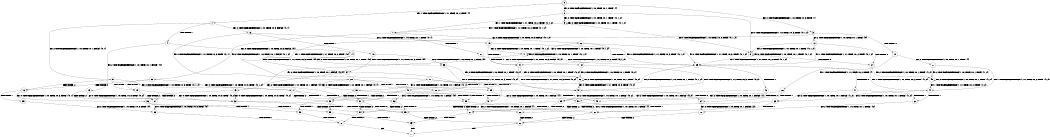 digraph BCG {
size = "7, 10.5";
center = TRUE;
node [shape = circle];
0 [peripheries = 2];
0 -> 1 [label = "EX !1 !ATOMIC_EXCH_BRANCH (1, +1, TRUE, +0, 2, TRUE) !{}"];
0 -> 2 [label = "EX !2 !ATOMIC_EXCH_BRANCH (1, +0, TRUE, +0, 1, TRUE) !{}"];
0 -> 3 [label = "EX !0 !ATOMIC_EXCH_BRANCH (1, +0, TRUE, +0, 3, TRUE) !{}"];
1 -> 4 [label = "TERMINATE !1"];
1 -> 5 [label = "EX !2 !ATOMIC_EXCH_BRANCH (1, +0, TRUE, +0, 1, FALSE) !{0, 1}"];
1 -> 6 [label = "EX !0 !ATOMIC_EXCH_BRANCH (1, +0, TRUE, +0, 3, FALSE) !{0, 1}"];
2 -> 7 [label = "EX !1 !ATOMIC_EXCH_BRANCH (1, +1, TRUE, +0, 2, TRUE) !{0, 1, 2}"];
2 -> 8 [label = "EX !0 !ATOMIC_EXCH_BRANCH (1, +0, TRUE, +0, 3, TRUE) !{0, 1, 2}"];
2 -> 9 [label = "EX !2 !ATOMIC_EXCH_BRANCH (1, +0, TRUE, +0, 1, TRUE) !{0, 1, 2}"];
3 -> 10 [label = "TERMINATE !0"];
3 -> 11 [label = "EX !1 !ATOMIC_EXCH_BRANCH (1, +1, TRUE, +0, 2, TRUE) !{0}"];
3 -> 12 [label = "EX !2 !ATOMIC_EXCH_BRANCH (1, +0, TRUE, +0, 1, TRUE) !{0}"];
4 -> 13 [label = "EX !2 !ATOMIC_EXCH_BRANCH (1, +0, TRUE, +0, 1, FALSE) !{0}"];
4 -> 14 [label = "EX !0 !ATOMIC_EXCH_BRANCH (1, +0, TRUE, +0, 3, FALSE) !{0}"];
5 -> 15 [label = "TERMINATE !1"];
5 -> 16 [label = "TERMINATE !2"];
5 -> 17 [label = "EX !0 !ATOMIC_EXCH_BRANCH (1, +0, TRUE, +0, 3, TRUE) !{0, 1, 2}"];
6 -> 18 [label = "TERMINATE !1"];
6 -> 19 [label = "EX !2 !ATOMIC_EXCH_BRANCH (1, +0, TRUE, +0, 1, TRUE) !{0, 1}"];
6 -> 20 [label = "EX !0 !ATOMIC_EXCH_BRANCH (1, +1, TRUE, +0, 3, TRUE) !{0, 1}"];
7 -> 21 [label = "TERMINATE !1"];
7 -> 22 [label = "EX !0 !ATOMIC_EXCH_BRANCH (1, +0, TRUE, +0, 3, FALSE) !{0, 1, 2}"];
7 -> 23 [label = "EX !2 !ATOMIC_EXCH_BRANCH (1, +0, TRUE, +0, 1, FALSE) !{0, 1, 2}"];
8 -> 24 [label = "TERMINATE !0"];
8 -> 25 [label = "EX !1 !ATOMIC_EXCH_BRANCH (1, +1, TRUE, +0, 2, TRUE) !{0, 1, 2}"];
8 -> 8 [label = "EX !2 !ATOMIC_EXCH_BRANCH (1, +0, TRUE, +0, 1, TRUE) !{0, 1, 2}"];
9 -> 7 [label = "EX !1 !ATOMIC_EXCH_BRANCH (1, +1, TRUE, +0, 2, TRUE) !{0, 1, 2}"];
9 -> 8 [label = "EX !0 !ATOMIC_EXCH_BRANCH (1, +0, TRUE, +0, 3, TRUE) !{0, 1, 2}"];
9 -> 9 [label = "EX !2 !ATOMIC_EXCH_BRANCH (1, +0, TRUE, +0, 1, TRUE) !{0, 1, 2}"];
10 -> 26 [label = "EX !1 !ATOMIC_EXCH_BRANCH (1, +1, TRUE, +0, 2, TRUE) !{}"];
10 -> 27 [label = "EX !2 !ATOMIC_EXCH_BRANCH (1, +0, TRUE, +0, 1, TRUE) !{}"];
11 -> 28 [label = "TERMINATE !1"];
11 -> 29 [label = "TERMINATE !0"];
11 -> 30 [label = "EX !2 !ATOMIC_EXCH_BRANCH (1, +0, TRUE, +0, 1, FALSE) !{0, 1}"];
12 -> 24 [label = "TERMINATE !0"];
12 -> 25 [label = "EX !1 !ATOMIC_EXCH_BRANCH (1, +1, TRUE, +0, 2, TRUE) !{0, 1, 2}"];
12 -> 8 [label = "EX !2 !ATOMIC_EXCH_BRANCH (1, +0, TRUE, +0, 1, TRUE) !{0, 1, 2}"];
13 -> 31 [label = "TERMINATE !2"];
13 -> 32 [label = "EX !0 !ATOMIC_EXCH_BRANCH (1, +0, TRUE, +0, 3, TRUE) !{0, 2}"];
14 -> 33 [label = "EX !2 !ATOMIC_EXCH_BRANCH (1, +0, TRUE, +0, 1, TRUE) !{0}"];
14 -> 34 [label = "EX !0 !ATOMIC_EXCH_BRANCH (1, +1, TRUE, +0, 3, TRUE) !{0}"];
15 -> 31 [label = "TERMINATE !2"];
15 -> 32 [label = "EX !0 !ATOMIC_EXCH_BRANCH (1, +0, TRUE, +0, 3, TRUE) !{0, 2}"];
16 -> 35 [label = "TERMINATE !1"];
16 -> 36 [label = "EX !0 !ATOMIC_EXCH_BRANCH (1, +0, TRUE, +0, 3, TRUE) !{0, 1}"];
17 -> 37 [label = "TERMINATE !1"];
17 -> 38 [label = "TERMINATE !2"];
17 -> 39 [label = "TERMINATE !0"];
18 -> 33 [label = "EX !2 !ATOMIC_EXCH_BRANCH (1, +0, TRUE, +0, 1, TRUE) !{0}"];
18 -> 34 [label = "EX !0 !ATOMIC_EXCH_BRANCH (1, +1, TRUE, +0, 3, TRUE) !{0}"];
19 -> 40 [label = "TERMINATE !1"];
19 -> 41 [label = "EX !2 !ATOMIC_EXCH_BRANCH (1, +0, TRUE, +0, 1, TRUE) !{0, 1, 2}"];
19 -> 25 [label = "EX !0 !ATOMIC_EXCH_BRANCH (1, +1, TRUE, +0, 3, TRUE) !{0, 1, 2}"];
20 -> 28 [label = "TERMINATE !1"];
20 -> 29 [label = "TERMINATE !0"];
20 -> 30 [label = "EX !2 !ATOMIC_EXCH_BRANCH (1, +0, TRUE, +0, 1, FALSE) !{0, 1}"];
21 -> 42 [label = "EX !0 !ATOMIC_EXCH_BRANCH (1, +0, TRUE, +0, 3, FALSE) !{0, 2}"];
21 -> 43 [label = "EX !2 !ATOMIC_EXCH_BRANCH (1, +0, TRUE, +0, 1, FALSE) !{0, 2}"];
22 -> 40 [label = "TERMINATE !1"];
22 -> 41 [label = "EX !2 !ATOMIC_EXCH_BRANCH (1, +0, TRUE, +0, 1, TRUE) !{0, 1, 2}"];
22 -> 25 [label = "EX !0 !ATOMIC_EXCH_BRANCH (1, +1, TRUE, +0, 3, TRUE) !{0, 1, 2}"];
23 -> 15 [label = "TERMINATE !1"];
23 -> 16 [label = "TERMINATE !2"];
23 -> 17 [label = "EX !0 !ATOMIC_EXCH_BRANCH (1, +0, TRUE, +0, 3, TRUE) !{0, 1, 2}"];
24 -> 44 [label = "EX !1 !ATOMIC_EXCH_BRANCH (1, +1, TRUE, +0, 2, TRUE) !{1, 2}"];
24 -> 45 [label = "EX !2 !ATOMIC_EXCH_BRANCH (1, +0, TRUE, +0, 1, TRUE) !{1, 2}"];
25 -> 46 [label = "TERMINATE !1"];
25 -> 47 [label = "TERMINATE !0"];
25 -> 48 [label = "EX !2 !ATOMIC_EXCH_BRANCH (1, +0, TRUE, +0, 1, FALSE) !{0, 1, 2}"];
26 -> 49 [label = "TERMINATE !1"];
26 -> 50 [label = "EX !2 !ATOMIC_EXCH_BRANCH (1, +0, TRUE, +0, 1, FALSE) !{1}"];
27 -> 44 [label = "EX !1 !ATOMIC_EXCH_BRANCH (1, +1, TRUE, +0, 2, TRUE) !{1, 2}"];
27 -> 45 [label = "EX !2 !ATOMIC_EXCH_BRANCH (1, +0, TRUE, +0, 1, TRUE) !{1, 2}"];
28 -> 51 [label = "TERMINATE !0"];
28 -> 52 [label = "EX !2 !ATOMIC_EXCH_BRANCH (1, +0, TRUE, +0, 1, FALSE) !{0}"];
29 -> 49 [label = "TERMINATE !1"];
29 -> 50 [label = "EX !2 !ATOMIC_EXCH_BRANCH (1, +0, TRUE, +0, 1, FALSE) !{1}"];
30 -> 37 [label = "TERMINATE !1"];
30 -> 38 [label = "TERMINATE !2"];
30 -> 39 [label = "TERMINATE !0"];
31 -> 53 [label = "EX !0 !ATOMIC_EXCH_BRANCH (1, +0, TRUE, +0, 3, TRUE) !{0}"];
32 -> 54 [label = "TERMINATE !2"];
32 -> 55 [label = "TERMINATE !0"];
33 -> 56 [label = "EX !2 !ATOMIC_EXCH_BRANCH (1, +0, TRUE, +0, 1, TRUE) !{0, 2}"];
33 -> 57 [label = "EX !0 !ATOMIC_EXCH_BRANCH (1, +1, TRUE, +0, 3, TRUE) !{0, 2}"];
34 -> 51 [label = "TERMINATE !0"];
34 -> 52 [label = "EX !2 !ATOMIC_EXCH_BRANCH (1, +0, TRUE, +0, 1, FALSE) !{0}"];
35 -> 53 [label = "EX !0 !ATOMIC_EXCH_BRANCH (1, +0, TRUE, +0, 3, TRUE) !{0}"];
36 -> 58 [label = "TERMINATE !1"];
36 -> 59 [label = "TERMINATE !0"];
37 -> 54 [label = "TERMINATE !2"];
37 -> 55 [label = "TERMINATE !0"];
38 -> 58 [label = "TERMINATE !1"];
38 -> 59 [label = "TERMINATE !0"];
39 -> 60 [label = "TERMINATE !1"];
39 -> 61 [label = "TERMINATE !2"];
40 -> 56 [label = "EX !2 !ATOMIC_EXCH_BRANCH (1, +0, TRUE, +0, 1, TRUE) !{0, 2}"];
40 -> 57 [label = "EX !0 !ATOMIC_EXCH_BRANCH (1, +1, TRUE, +0, 3, TRUE) !{0, 2}"];
41 -> 40 [label = "TERMINATE !1"];
41 -> 41 [label = "EX !2 !ATOMIC_EXCH_BRANCH (1, +0, TRUE, +0, 1, TRUE) !{0, 1, 2}"];
41 -> 25 [label = "EX !0 !ATOMIC_EXCH_BRANCH (1, +1, TRUE, +0, 3, TRUE) !{0, 1, 2}"];
42 -> 56 [label = "EX !2 !ATOMIC_EXCH_BRANCH (1, +0, TRUE, +0, 1, TRUE) !{0, 2}"];
42 -> 57 [label = "EX !0 !ATOMIC_EXCH_BRANCH (1, +1, TRUE, +0, 3, TRUE) !{0, 2}"];
43 -> 31 [label = "TERMINATE !2"];
43 -> 32 [label = "EX !0 !ATOMIC_EXCH_BRANCH (1, +0, TRUE, +0, 3, TRUE) !{0, 2}"];
44 -> 62 [label = "TERMINATE !1"];
44 -> 63 [label = "EX !2 !ATOMIC_EXCH_BRANCH (1, +0, TRUE, +0, 1, FALSE) !{1, 2}"];
45 -> 44 [label = "EX !1 !ATOMIC_EXCH_BRANCH (1, +1, TRUE, +0, 2, TRUE) !{1, 2}"];
45 -> 45 [label = "EX !2 !ATOMIC_EXCH_BRANCH (1, +0, TRUE, +0, 1, TRUE) !{1, 2}"];
46 -> 64 [label = "TERMINATE !0"];
46 -> 65 [label = "EX !2 !ATOMIC_EXCH_BRANCH (1, +0, TRUE, +0, 1, FALSE) !{0, 2}"];
47 -> 62 [label = "TERMINATE !1"];
47 -> 63 [label = "EX !2 !ATOMIC_EXCH_BRANCH (1, +0, TRUE, +0, 1, FALSE) !{1, 2}"];
48 -> 37 [label = "TERMINATE !1"];
48 -> 38 [label = "TERMINATE !2"];
48 -> 39 [label = "TERMINATE !0"];
49 -> 66 [label = "EX !2 !ATOMIC_EXCH_BRANCH (1, +0, TRUE, +0, 1, FALSE) !{}"];
50 -> 60 [label = "TERMINATE !1"];
50 -> 61 [label = "TERMINATE !2"];
51 -> 66 [label = "EX !2 !ATOMIC_EXCH_BRANCH (1, +0, TRUE, +0, 1, FALSE) !{}"];
52 -> 54 [label = "TERMINATE !2"];
52 -> 55 [label = "TERMINATE !0"];
53 -> 67 [label = "TERMINATE !0"];
54 -> 67 [label = "TERMINATE !0"];
55 -> 68 [label = "TERMINATE !2"];
56 -> 56 [label = "EX !2 !ATOMIC_EXCH_BRANCH (1, +0, TRUE, +0, 1, TRUE) !{0, 2}"];
56 -> 57 [label = "EX !0 !ATOMIC_EXCH_BRANCH (1, +1, TRUE, +0, 3, TRUE) !{0, 2}"];
57 -> 64 [label = "TERMINATE !0"];
57 -> 65 [label = "EX !2 !ATOMIC_EXCH_BRANCH (1, +0, TRUE, +0, 1, FALSE) !{0, 2}"];
58 -> 67 [label = "TERMINATE !0"];
59 -> 69 [label = "TERMINATE !1"];
60 -> 68 [label = "TERMINATE !2"];
61 -> 69 [label = "TERMINATE !1"];
62 -> 70 [label = "EX !2 !ATOMIC_EXCH_BRANCH (1, +0, TRUE, +0, 1, FALSE) !{2}"];
63 -> 60 [label = "TERMINATE !1"];
63 -> 61 [label = "TERMINATE !2"];
64 -> 70 [label = "EX !2 !ATOMIC_EXCH_BRANCH (1, +0, TRUE, +0, 1, FALSE) !{2}"];
65 -> 54 [label = "TERMINATE !2"];
65 -> 55 [label = "TERMINATE !0"];
66 -> 68 [label = "TERMINATE !2"];
67 -> 71 [label = "exit"];
68 -> 71 [label = "exit"];
69 -> 71 [label = "exit"];
70 -> 68 [label = "TERMINATE !2"];
}
